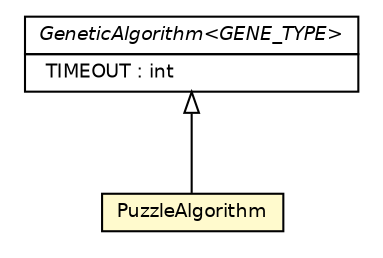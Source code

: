 #!/usr/local/bin/dot
#
# Class diagram 
# Generated by UmlGraph version 4.6 (http://www.spinellis.gr/sw/umlgraph)
#

digraph G {
	edge [fontname="Helvetica",fontsize=10,labelfontname="Helvetica",labelfontsize=10];
	node [fontname="Helvetica",fontsize=10,shape=plaintext];
	// com.googlecode.npuzzle.logic.genetic.PuzzleAlgorithm
	c626 [label=<<table border="0" cellborder="1" cellspacing="0" cellpadding="2" port="p" bgcolor="lemonChiffon" href="./PuzzleAlgorithm.html">
		<tr><td><table border="0" cellspacing="0" cellpadding="1">
			<tr><td> PuzzleAlgorithm </td></tr>
		</table></td></tr>
		</table>>, fontname="Helvetica", fontcolor="black", fontsize=9.0];
	//com.googlecode.npuzzle.logic.genetic.PuzzleAlgorithm extends org.encog.solve.genetic.GeneticAlgorithm<java.lang.Integer>
	c648:p -> c626:p [dir=back,arrowtail=empty];
	// org.encog.solve.genetic.GeneticAlgorithm<GENE_TYPE>
	c648 [label=<<table border="0" cellborder="1" cellspacing="0" cellpadding="2" port="p">
		<tr><td><table border="0" cellspacing="0" cellpadding="1">
			<tr><td><font face="Helvetica-Oblique"> GeneticAlgorithm&lt;GENE_TYPE&gt; </font></td></tr>
		</table></td></tr>
		<tr><td><table border="0" cellspacing="0" cellpadding="1">
			<tr><td align="left">  TIMEOUT : int </td></tr>
		</table></td></tr>
		</table>>, fontname="Helvetica", fontcolor="black", fontsize=9.0];
}

